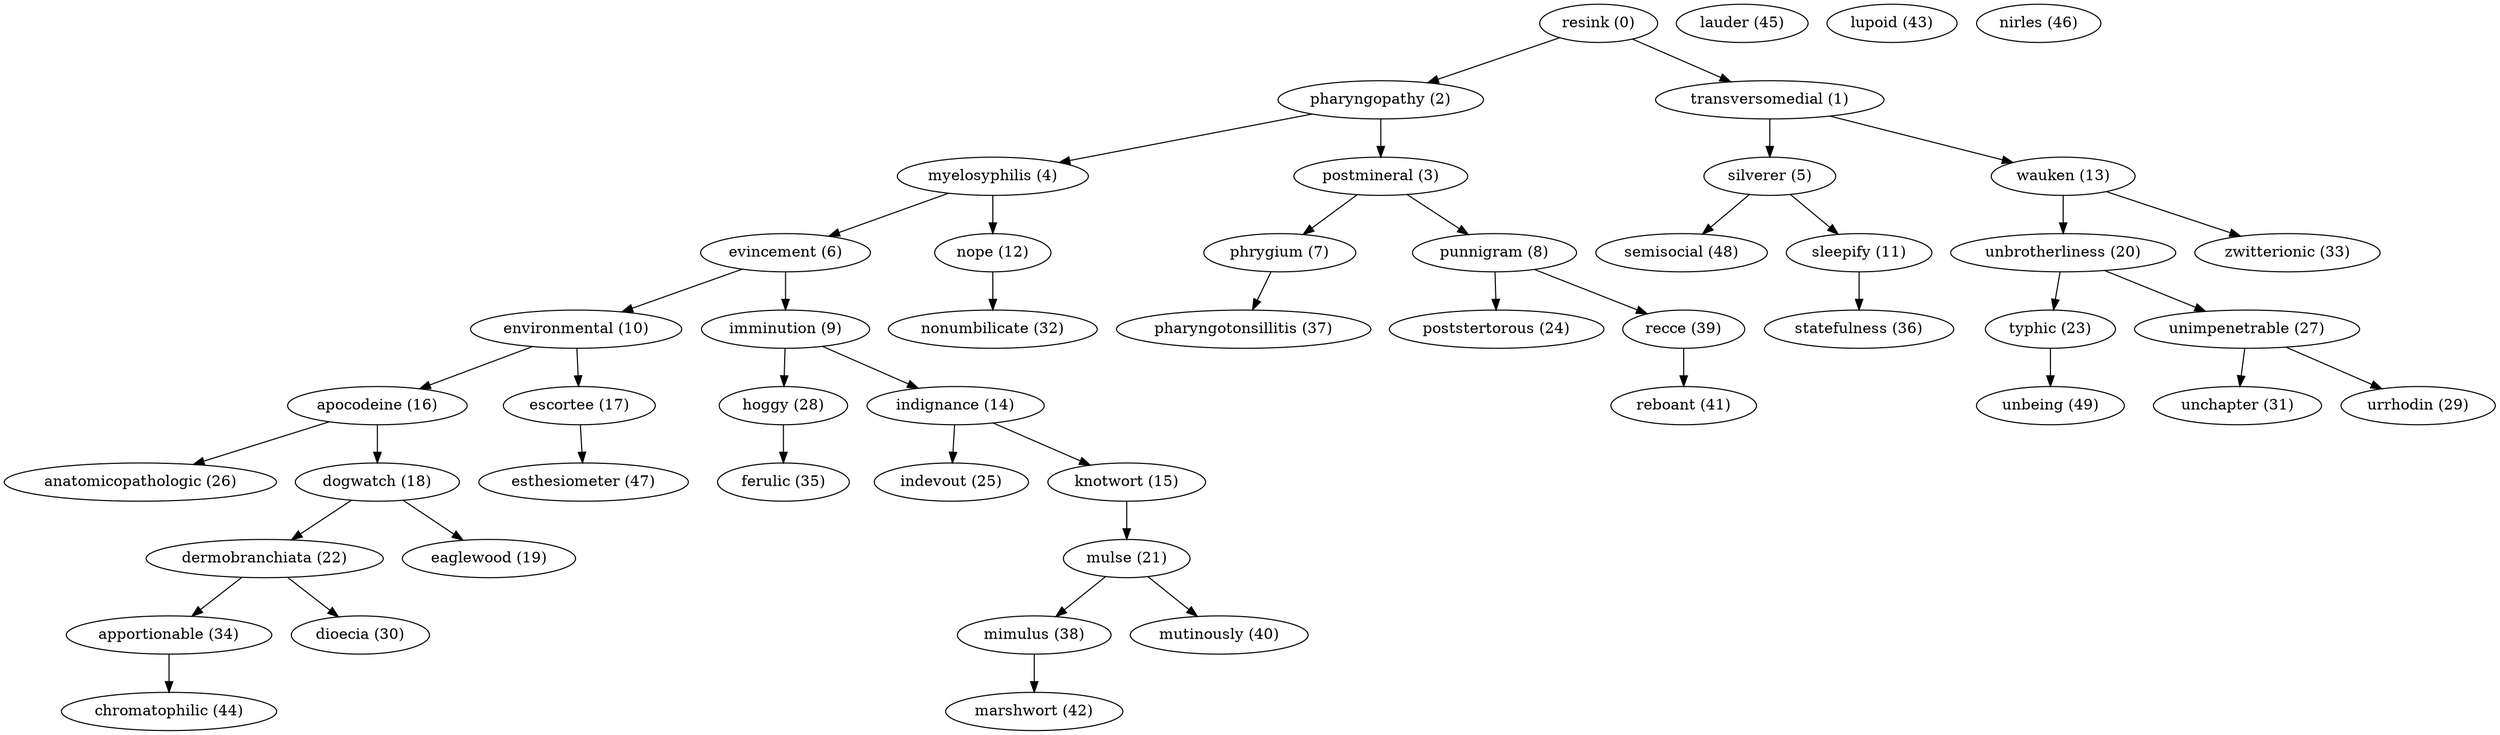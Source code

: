 digraph g { 
 node26 [label="anatomicopathologic (26)"];
 node16 [label="apocodeine (16)"];
 node34 [label="apportionable (34)"];
 node44 [label="chromatophilic (44)"];
 node22 [label="dermobranchiata (22)"];
 node30 [label="dioecia (30)"];
 node18 [label="dogwatch (18)"];
 node19 [label="eaglewood (19)"];
 node10 [label="environmental (10)"];
 node17 [label="escortee (17)"];
 node47 [label="esthesiometer (47)"];
 node6 [label="evincement (6)"];
 node35 [label="ferulic (35)"];
 node28 [label="hoggy (28)"];
 node9 [label="imminution (9)"];
 node25 [label="indevout (25)"];
 node14 [label="indignance (14)"];
 node15 [label="knotwort (15)"];
 node45 [label="lauder (45)"];
 node43 [label="lupoid (43)"];
 node42 [label="marshwort (42)"];
 node38 [label="mimulus (38)"];
 node21 [label="mulse (21)"];
 node40 [label="mutinously (40)"];
 node4 [label="myelosyphilis (4)"];
 node46 [label="nirles (46)"];
 node32 [label="nonumbilicate (32)"];
 node12 [label="nope (12)"];
 node2 [label="pharyngopathy (2)"];
 node37 [label="pharyngotonsillitis (37)"];
 node7 [label="phrygium (7)"];
 node3 [label="postmineral (3)"];
 node24 [label="poststertorous (24)"];
 node8 [label="punnigram (8)"];
 node41 [label="reboant (41)"];
 node39 [label="recce (39)"];
 node0 [label="resink (0)"];
 node48 [label="semisocial (48)"];
 node5 [label="silverer (5)"];
 node11 [label="sleepify (11)"];
 node36 [label="statefulness (36)"];
 node1 [label="transversomedial (1)"];
 node23 [label="typhic (23)"];
 node49 [label="unbeing (49)"];
 node20 [label="unbrotherliness (20)"];
 node31 [label="unchapter (31)"];
 node27 [label="unimpenetrable (27)"];
 node29 [label="urrhodin (29)"];
 node13 [label="wauken (13)"];
 node33 [label="zwitterionic (33)"];
  node0 -> node2;
  node0 -> node1;
  node2 -> node4;
  node2 -> node3;
  node4 -> node6;
  node4 -> node12;
  node6 -> node10;
  node6 -> node9;
  node10 -> node16;
  node10 -> node17;
  node16 -> node26;
  node16 -> node18;
  node18 -> node22;
  node18 -> node19;
  node22 -> node34;
  node22 -> node30;
  node34 -> node44;
  node17 -> node47;
  node9 -> node28;
  node9 -> node14;
  node28 -> node35;
  node14 -> node25;
  node14 -> node15;
  node15 -> node21;
  node21 -> node38;
  node21 -> node40;
  node38 -> node42;
  node12 -> node32;
  node3 -> node7;
  node3 -> node8;
  node7 -> node37;
  node8 -> node24;
  node8 -> node39;
  node39 -> node41;
  node1 -> node5;
  node1 -> node13;
  node5 -> node48;
  node5 -> node11;
  node11 -> node36;
  node13 -> node20;
  node13 -> node33;
  node20 -> node23;
  node20 -> node27;
  node23 -> node49;
  node27 -> node31;
  node27 -> node29;
} 

